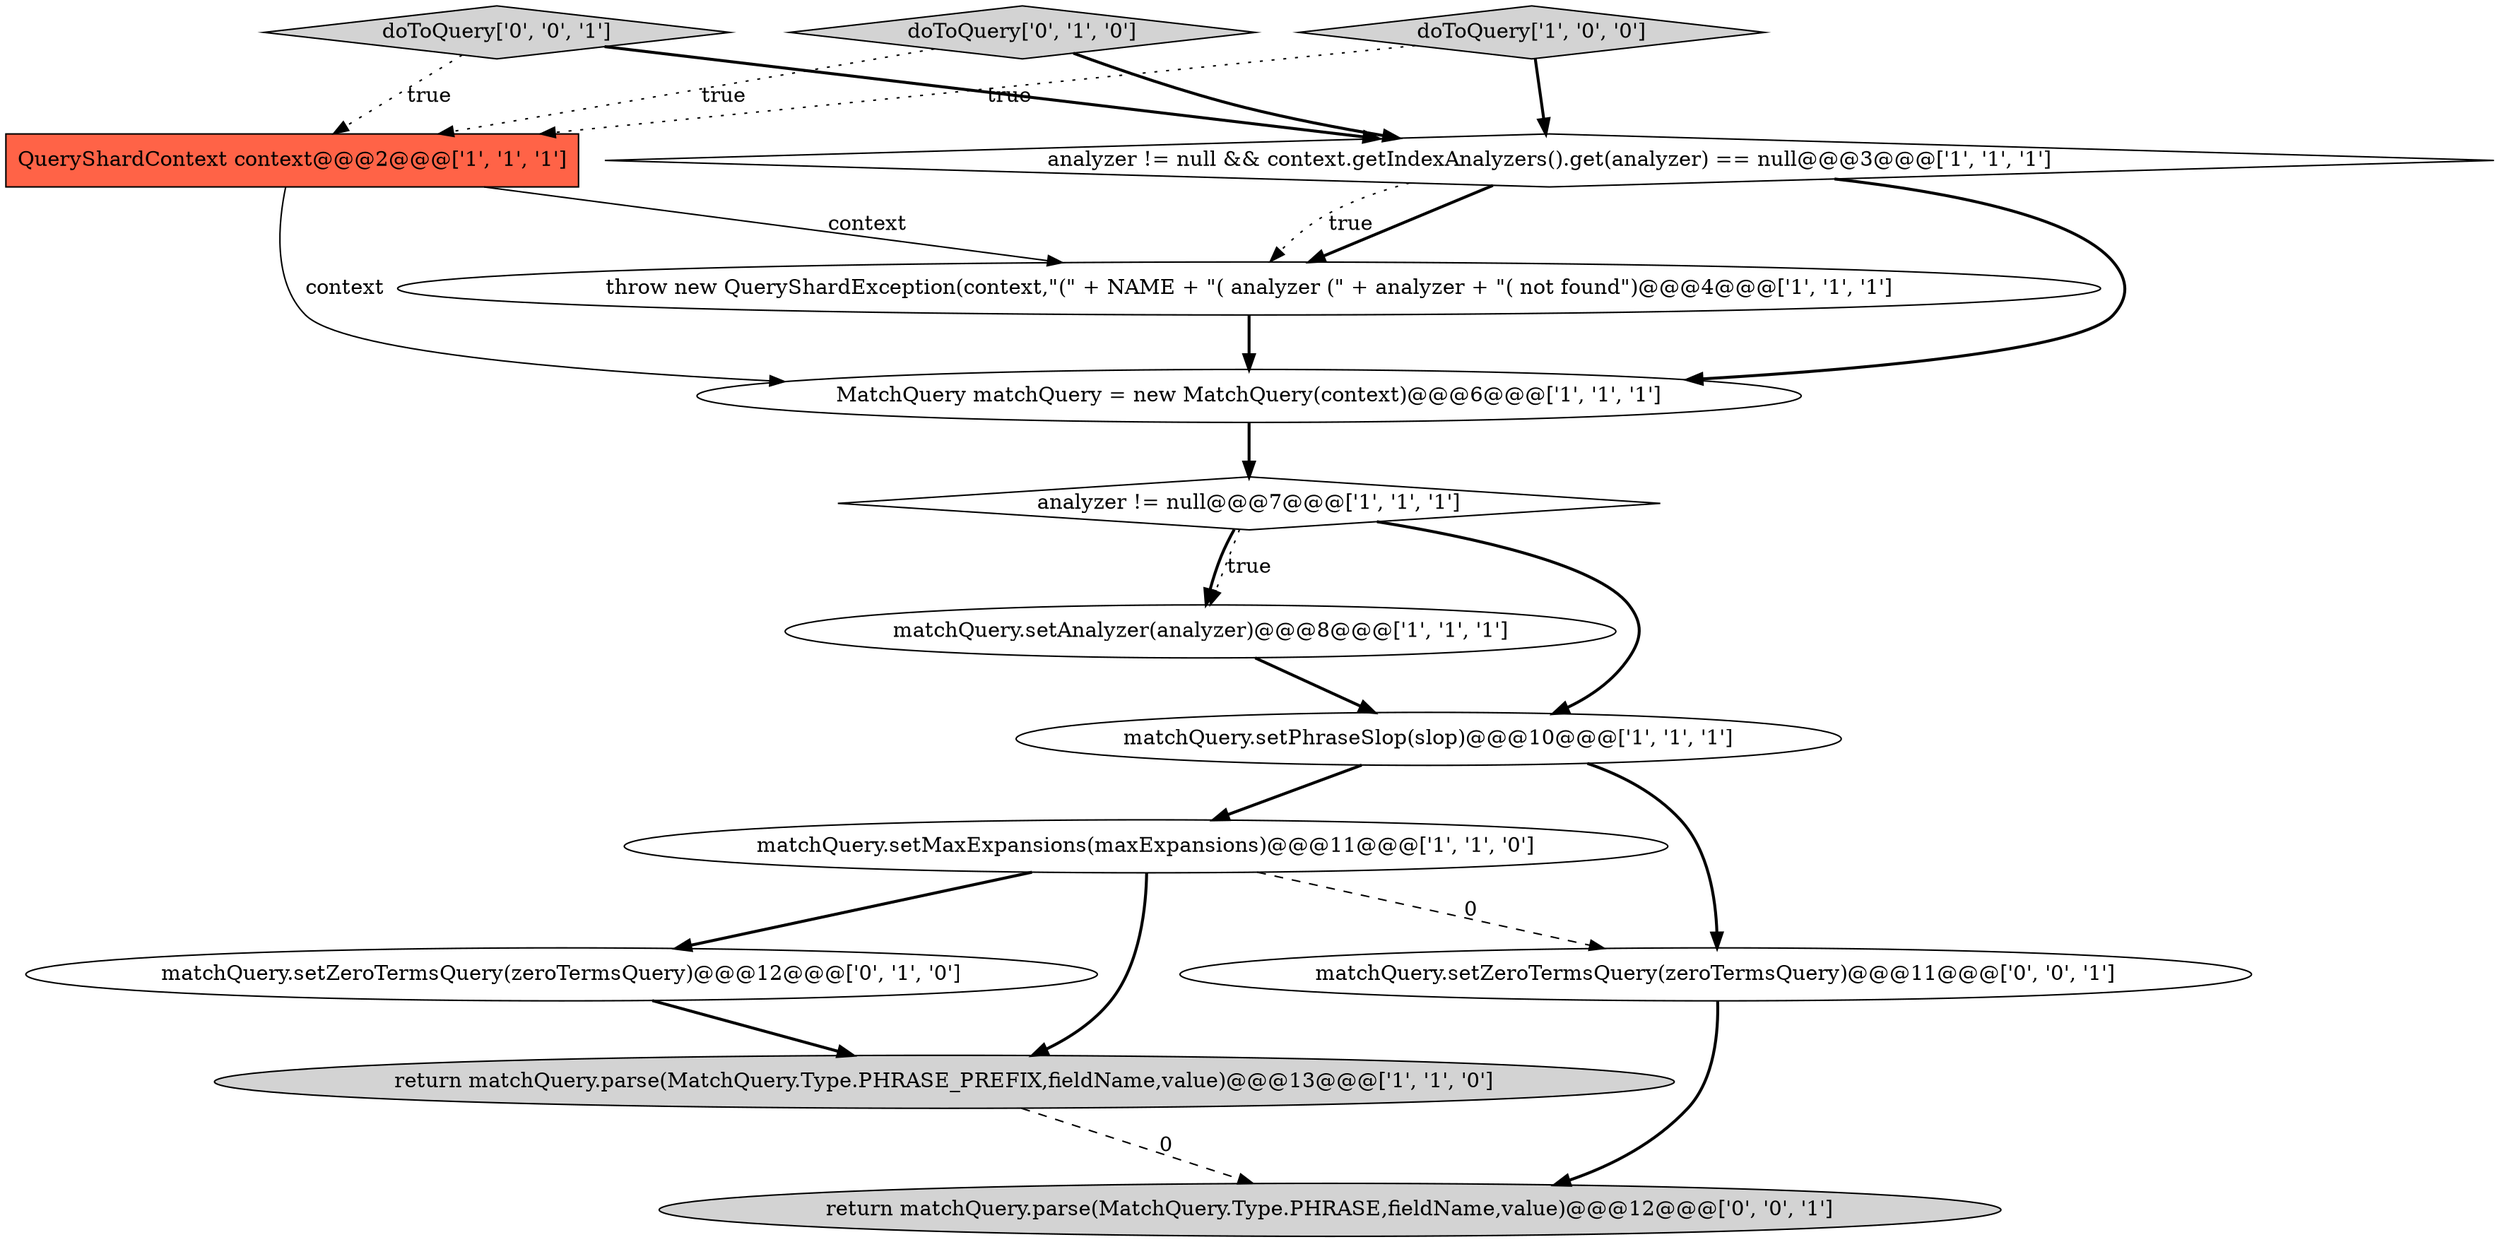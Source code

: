digraph {
1 [style = filled, label = "matchQuery.setAnalyzer(analyzer)@@@8@@@['1', '1', '1']", fillcolor = white, shape = ellipse image = "AAA0AAABBB1BBB"];
8 [style = filled, label = "analyzer != null && context.getIndexAnalyzers().get(analyzer) == null@@@3@@@['1', '1', '1']", fillcolor = white, shape = diamond image = "AAA0AAABBB1BBB"];
3 [style = filled, label = "matchQuery.setMaxExpansions(maxExpansions)@@@11@@@['1', '1', '0']", fillcolor = white, shape = ellipse image = "AAA0AAABBB1BBB"];
4 [style = filled, label = "QueryShardContext context@@@2@@@['1', '1', '1']", fillcolor = tomato, shape = box image = "AAA0AAABBB1BBB"];
9 [style = filled, label = "MatchQuery matchQuery = new MatchQuery(context)@@@6@@@['1', '1', '1']", fillcolor = white, shape = ellipse image = "AAA0AAABBB1BBB"];
5 [style = filled, label = "throw new QueryShardException(context,\"(\" + NAME + \"( analyzer (\" + analyzer + \"( not found\")@@@4@@@['1', '1', '1']", fillcolor = white, shape = ellipse image = "AAA0AAABBB1BBB"];
0 [style = filled, label = "analyzer != null@@@7@@@['1', '1', '1']", fillcolor = white, shape = diamond image = "AAA0AAABBB1BBB"];
13 [style = filled, label = "doToQuery['0', '0', '1']", fillcolor = lightgray, shape = diamond image = "AAA0AAABBB3BBB"];
6 [style = filled, label = "return matchQuery.parse(MatchQuery.Type.PHRASE_PREFIX,fieldName,value)@@@13@@@['1', '1', '0']", fillcolor = lightgray, shape = ellipse image = "AAA0AAABBB1BBB"];
2 [style = filled, label = "matchQuery.setPhraseSlop(slop)@@@10@@@['1', '1', '1']", fillcolor = white, shape = ellipse image = "AAA0AAABBB1BBB"];
11 [style = filled, label = "matchQuery.setZeroTermsQuery(zeroTermsQuery)@@@12@@@['0', '1', '0']", fillcolor = white, shape = ellipse image = "AAA1AAABBB2BBB"];
14 [style = filled, label = "return matchQuery.parse(MatchQuery.Type.PHRASE,fieldName,value)@@@12@@@['0', '0', '1']", fillcolor = lightgray, shape = ellipse image = "AAA0AAABBB3BBB"];
12 [style = filled, label = "matchQuery.setZeroTermsQuery(zeroTermsQuery)@@@11@@@['0', '0', '1']", fillcolor = white, shape = ellipse image = "AAA0AAABBB3BBB"];
7 [style = filled, label = "doToQuery['1', '0', '0']", fillcolor = lightgray, shape = diamond image = "AAA0AAABBB1BBB"];
10 [style = filled, label = "doToQuery['0', '1', '0']", fillcolor = lightgray, shape = diamond image = "AAA0AAABBB2BBB"];
4->5 [style = solid, label="context"];
7->4 [style = dotted, label="true"];
3->11 [style = bold, label=""];
0->1 [style = dotted, label="true"];
13->4 [style = dotted, label="true"];
8->9 [style = bold, label=""];
7->8 [style = bold, label=""];
8->5 [style = bold, label=""];
4->9 [style = solid, label="context"];
6->14 [style = dashed, label="0"];
12->14 [style = bold, label=""];
10->8 [style = bold, label=""];
9->0 [style = bold, label=""];
5->9 [style = bold, label=""];
11->6 [style = bold, label=""];
0->1 [style = bold, label=""];
3->6 [style = bold, label=""];
2->3 [style = bold, label=""];
10->4 [style = dotted, label="true"];
8->5 [style = dotted, label="true"];
13->8 [style = bold, label=""];
0->2 [style = bold, label=""];
3->12 [style = dashed, label="0"];
1->2 [style = bold, label=""];
2->12 [style = bold, label=""];
}
